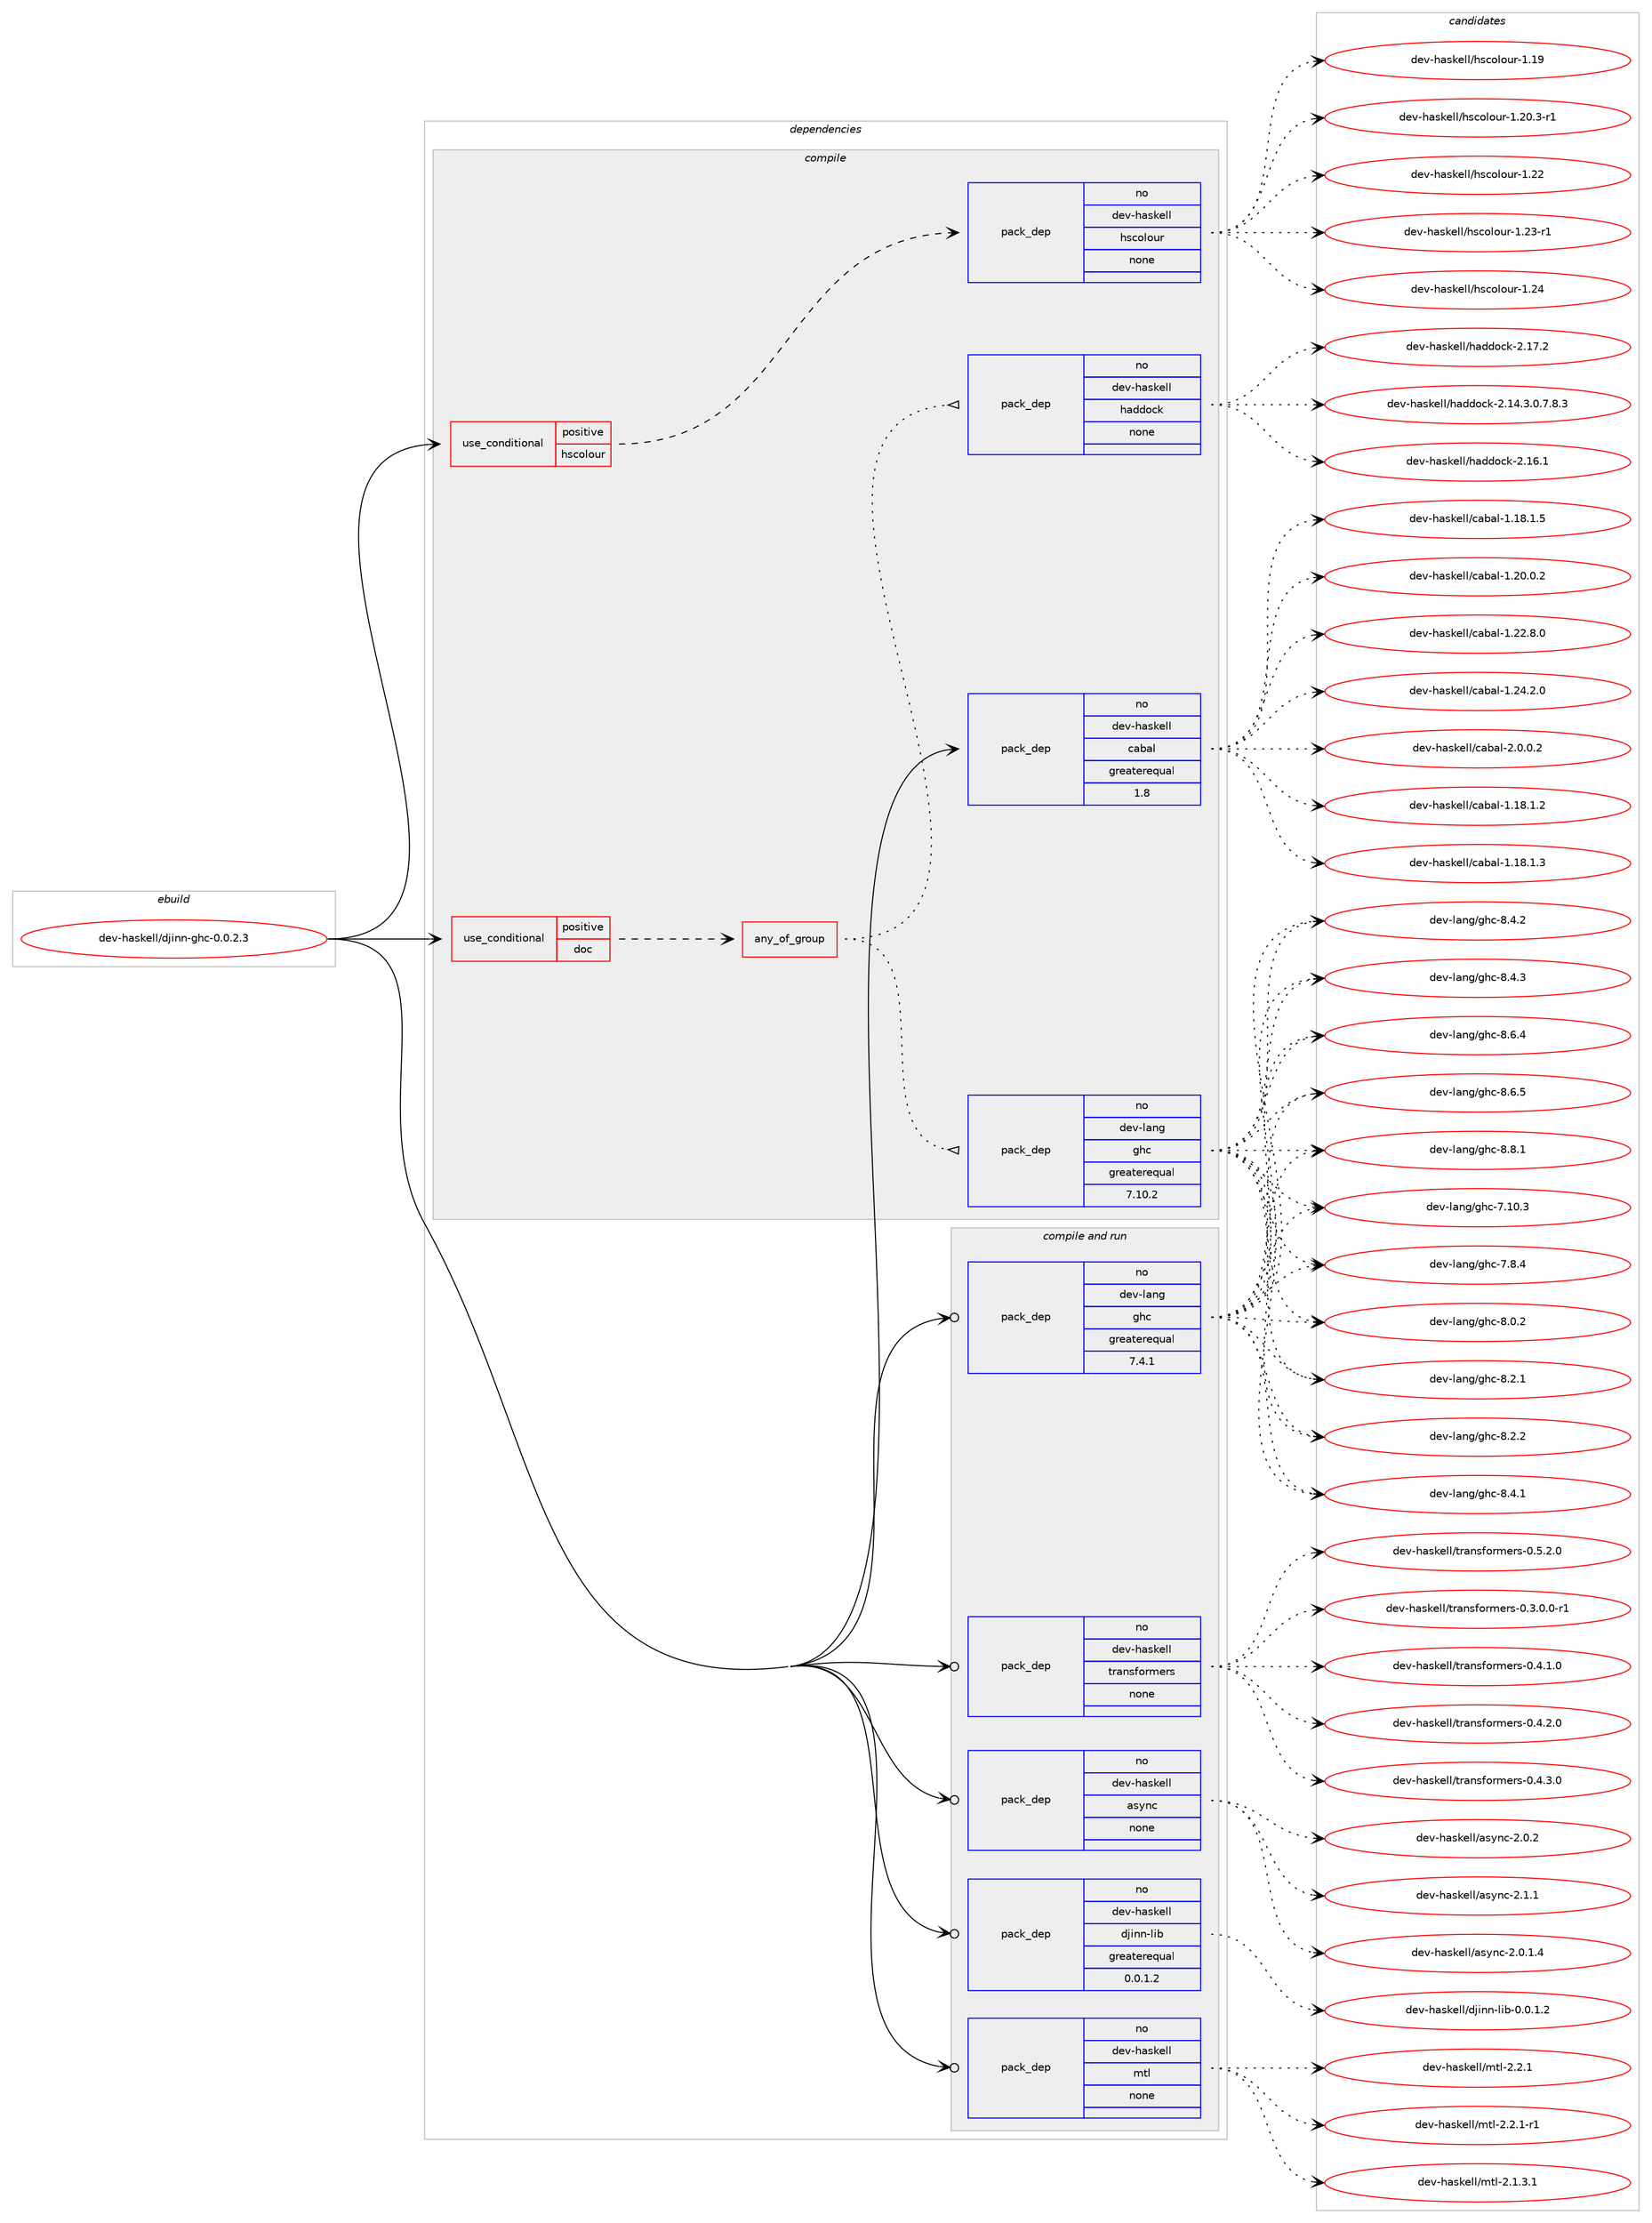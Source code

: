 digraph prolog {

# *************
# Graph options
# *************

newrank=true;
concentrate=true;
compound=true;
graph [rankdir=LR,fontname=Helvetica,fontsize=10,ranksep=1.5];#, ranksep=2.5, nodesep=0.2];
edge  [arrowhead=vee];
node  [fontname=Helvetica,fontsize=10];

# **********
# The ebuild
# **********

subgraph cluster_leftcol {
color=gray;
rank=same;
label=<<i>ebuild</i>>;
id [label="dev-haskell/djinn-ghc-0.0.2.3", color=red, width=4, href="../dev-haskell/djinn-ghc-0.0.2.3.svg"];
}

# ****************
# The dependencies
# ****************

subgraph cluster_midcol {
color=gray;
label=<<i>dependencies</i>>;
subgraph cluster_compile {
fillcolor="#eeeeee";
style=filled;
label=<<i>compile</i>>;
subgraph cond125510 {
dependency531259 [label=<<TABLE BORDER="0" CELLBORDER="1" CELLSPACING="0" CELLPADDING="4"><TR><TD ROWSPAN="3" CELLPADDING="10">use_conditional</TD></TR><TR><TD>positive</TD></TR><TR><TD>doc</TD></TR></TABLE>>, shape=none, color=red];
subgraph any9757 {
dependency531260 [label=<<TABLE BORDER="0" CELLBORDER="1" CELLSPACING="0" CELLPADDING="4"><TR><TD CELLPADDING="10">any_of_group</TD></TR></TABLE>>, shape=none, color=red];subgraph pack395635 {
dependency531261 [label=<<TABLE BORDER="0" CELLBORDER="1" CELLSPACING="0" CELLPADDING="4" WIDTH="220"><TR><TD ROWSPAN="6" CELLPADDING="30">pack_dep</TD></TR><TR><TD WIDTH="110">no</TD></TR><TR><TD>dev-haskell</TD></TR><TR><TD>haddock</TD></TR><TR><TD>none</TD></TR><TR><TD></TD></TR></TABLE>>, shape=none, color=blue];
}
dependency531260:e -> dependency531261:w [weight=20,style="dotted",arrowhead="oinv"];
subgraph pack395636 {
dependency531262 [label=<<TABLE BORDER="0" CELLBORDER="1" CELLSPACING="0" CELLPADDING="4" WIDTH="220"><TR><TD ROWSPAN="6" CELLPADDING="30">pack_dep</TD></TR><TR><TD WIDTH="110">no</TD></TR><TR><TD>dev-lang</TD></TR><TR><TD>ghc</TD></TR><TR><TD>greaterequal</TD></TR><TR><TD>7.10.2</TD></TR></TABLE>>, shape=none, color=blue];
}
dependency531260:e -> dependency531262:w [weight=20,style="dotted",arrowhead="oinv"];
}
dependency531259:e -> dependency531260:w [weight=20,style="dashed",arrowhead="vee"];
}
id:e -> dependency531259:w [weight=20,style="solid",arrowhead="vee"];
subgraph cond125511 {
dependency531263 [label=<<TABLE BORDER="0" CELLBORDER="1" CELLSPACING="0" CELLPADDING="4"><TR><TD ROWSPAN="3" CELLPADDING="10">use_conditional</TD></TR><TR><TD>positive</TD></TR><TR><TD>hscolour</TD></TR></TABLE>>, shape=none, color=red];
subgraph pack395637 {
dependency531264 [label=<<TABLE BORDER="0" CELLBORDER="1" CELLSPACING="0" CELLPADDING="4" WIDTH="220"><TR><TD ROWSPAN="6" CELLPADDING="30">pack_dep</TD></TR><TR><TD WIDTH="110">no</TD></TR><TR><TD>dev-haskell</TD></TR><TR><TD>hscolour</TD></TR><TR><TD>none</TD></TR><TR><TD></TD></TR></TABLE>>, shape=none, color=blue];
}
dependency531263:e -> dependency531264:w [weight=20,style="dashed",arrowhead="vee"];
}
id:e -> dependency531263:w [weight=20,style="solid",arrowhead="vee"];
subgraph pack395638 {
dependency531265 [label=<<TABLE BORDER="0" CELLBORDER="1" CELLSPACING="0" CELLPADDING="4" WIDTH="220"><TR><TD ROWSPAN="6" CELLPADDING="30">pack_dep</TD></TR><TR><TD WIDTH="110">no</TD></TR><TR><TD>dev-haskell</TD></TR><TR><TD>cabal</TD></TR><TR><TD>greaterequal</TD></TR><TR><TD>1.8</TD></TR></TABLE>>, shape=none, color=blue];
}
id:e -> dependency531265:w [weight=20,style="solid",arrowhead="vee"];
}
subgraph cluster_compileandrun {
fillcolor="#eeeeee";
style=filled;
label=<<i>compile and run</i>>;
subgraph pack395639 {
dependency531266 [label=<<TABLE BORDER="0" CELLBORDER="1" CELLSPACING="0" CELLPADDING="4" WIDTH="220"><TR><TD ROWSPAN="6" CELLPADDING="30">pack_dep</TD></TR><TR><TD WIDTH="110">no</TD></TR><TR><TD>dev-haskell</TD></TR><TR><TD>async</TD></TR><TR><TD>none</TD></TR><TR><TD></TD></TR></TABLE>>, shape=none, color=blue];
}
id:e -> dependency531266:w [weight=20,style="solid",arrowhead="odotvee"];
subgraph pack395640 {
dependency531267 [label=<<TABLE BORDER="0" CELLBORDER="1" CELLSPACING="0" CELLPADDING="4" WIDTH="220"><TR><TD ROWSPAN="6" CELLPADDING="30">pack_dep</TD></TR><TR><TD WIDTH="110">no</TD></TR><TR><TD>dev-haskell</TD></TR><TR><TD>djinn-lib</TD></TR><TR><TD>greaterequal</TD></TR><TR><TD>0.0.1.2</TD></TR></TABLE>>, shape=none, color=blue];
}
id:e -> dependency531267:w [weight=20,style="solid",arrowhead="odotvee"];
subgraph pack395641 {
dependency531268 [label=<<TABLE BORDER="0" CELLBORDER="1" CELLSPACING="0" CELLPADDING="4" WIDTH="220"><TR><TD ROWSPAN="6" CELLPADDING="30">pack_dep</TD></TR><TR><TD WIDTH="110">no</TD></TR><TR><TD>dev-haskell</TD></TR><TR><TD>mtl</TD></TR><TR><TD>none</TD></TR><TR><TD></TD></TR></TABLE>>, shape=none, color=blue];
}
id:e -> dependency531268:w [weight=20,style="solid",arrowhead="odotvee"];
subgraph pack395642 {
dependency531269 [label=<<TABLE BORDER="0" CELLBORDER="1" CELLSPACING="0" CELLPADDING="4" WIDTH="220"><TR><TD ROWSPAN="6" CELLPADDING="30">pack_dep</TD></TR><TR><TD WIDTH="110">no</TD></TR><TR><TD>dev-haskell</TD></TR><TR><TD>transformers</TD></TR><TR><TD>none</TD></TR><TR><TD></TD></TR></TABLE>>, shape=none, color=blue];
}
id:e -> dependency531269:w [weight=20,style="solid",arrowhead="odotvee"];
subgraph pack395643 {
dependency531270 [label=<<TABLE BORDER="0" CELLBORDER="1" CELLSPACING="0" CELLPADDING="4" WIDTH="220"><TR><TD ROWSPAN="6" CELLPADDING="30">pack_dep</TD></TR><TR><TD WIDTH="110">no</TD></TR><TR><TD>dev-lang</TD></TR><TR><TD>ghc</TD></TR><TR><TD>greaterequal</TD></TR><TR><TD>7.4.1</TD></TR></TABLE>>, shape=none, color=blue];
}
id:e -> dependency531270:w [weight=20,style="solid",arrowhead="odotvee"];
}
subgraph cluster_run {
fillcolor="#eeeeee";
style=filled;
label=<<i>run</i>>;
}
}

# **************
# The candidates
# **************

subgraph cluster_choices {
rank=same;
color=gray;
label=<<i>candidates</i>>;

subgraph choice395635 {
color=black;
nodesep=1;
choice1001011184510497115107101108108471049710010011199107455046495246514648465546564651 [label="dev-haskell/haddock-2.14.3.0.7.8.3", color=red, width=4,href="../dev-haskell/haddock-2.14.3.0.7.8.3.svg"];
choice100101118451049711510710110810847104971001001119910745504649544649 [label="dev-haskell/haddock-2.16.1", color=red, width=4,href="../dev-haskell/haddock-2.16.1.svg"];
choice100101118451049711510710110810847104971001001119910745504649554650 [label="dev-haskell/haddock-2.17.2", color=red, width=4,href="../dev-haskell/haddock-2.17.2.svg"];
dependency531261:e -> choice1001011184510497115107101108108471049710010011199107455046495246514648465546564651:w [style=dotted,weight="100"];
dependency531261:e -> choice100101118451049711510710110810847104971001001119910745504649544649:w [style=dotted,weight="100"];
dependency531261:e -> choice100101118451049711510710110810847104971001001119910745504649554650:w [style=dotted,weight="100"];
}
subgraph choice395636 {
color=black;
nodesep=1;
choice1001011184510897110103471031049945554649484651 [label="dev-lang/ghc-7.10.3", color=red, width=4,href="../dev-lang/ghc-7.10.3.svg"];
choice10010111845108971101034710310499455546564652 [label="dev-lang/ghc-7.8.4", color=red, width=4,href="../dev-lang/ghc-7.8.4.svg"];
choice10010111845108971101034710310499455646484650 [label="dev-lang/ghc-8.0.2", color=red, width=4,href="../dev-lang/ghc-8.0.2.svg"];
choice10010111845108971101034710310499455646504649 [label="dev-lang/ghc-8.2.1", color=red, width=4,href="../dev-lang/ghc-8.2.1.svg"];
choice10010111845108971101034710310499455646504650 [label="dev-lang/ghc-8.2.2", color=red, width=4,href="../dev-lang/ghc-8.2.2.svg"];
choice10010111845108971101034710310499455646524649 [label="dev-lang/ghc-8.4.1", color=red, width=4,href="../dev-lang/ghc-8.4.1.svg"];
choice10010111845108971101034710310499455646524650 [label="dev-lang/ghc-8.4.2", color=red, width=4,href="../dev-lang/ghc-8.4.2.svg"];
choice10010111845108971101034710310499455646524651 [label="dev-lang/ghc-8.4.3", color=red, width=4,href="../dev-lang/ghc-8.4.3.svg"];
choice10010111845108971101034710310499455646544652 [label="dev-lang/ghc-8.6.4", color=red, width=4,href="../dev-lang/ghc-8.6.4.svg"];
choice10010111845108971101034710310499455646544653 [label="dev-lang/ghc-8.6.5", color=red, width=4,href="../dev-lang/ghc-8.6.5.svg"];
choice10010111845108971101034710310499455646564649 [label="dev-lang/ghc-8.8.1", color=red, width=4,href="../dev-lang/ghc-8.8.1.svg"];
dependency531262:e -> choice1001011184510897110103471031049945554649484651:w [style=dotted,weight="100"];
dependency531262:e -> choice10010111845108971101034710310499455546564652:w [style=dotted,weight="100"];
dependency531262:e -> choice10010111845108971101034710310499455646484650:w [style=dotted,weight="100"];
dependency531262:e -> choice10010111845108971101034710310499455646504649:w [style=dotted,weight="100"];
dependency531262:e -> choice10010111845108971101034710310499455646504650:w [style=dotted,weight="100"];
dependency531262:e -> choice10010111845108971101034710310499455646524649:w [style=dotted,weight="100"];
dependency531262:e -> choice10010111845108971101034710310499455646524650:w [style=dotted,weight="100"];
dependency531262:e -> choice10010111845108971101034710310499455646524651:w [style=dotted,weight="100"];
dependency531262:e -> choice10010111845108971101034710310499455646544652:w [style=dotted,weight="100"];
dependency531262:e -> choice10010111845108971101034710310499455646544653:w [style=dotted,weight="100"];
dependency531262:e -> choice10010111845108971101034710310499455646564649:w [style=dotted,weight="100"];
}
subgraph choice395637 {
color=black;
nodesep=1;
choice100101118451049711510710110810847104115991111081111171144549464957 [label="dev-haskell/hscolour-1.19", color=red, width=4,href="../dev-haskell/hscolour-1.19.svg"];
choice10010111845104971151071011081084710411599111108111117114454946504846514511449 [label="dev-haskell/hscolour-1.20.3-r1", color=red, width=4,href="../dev-haskell/hscolour-1.20.3-r1.svg"];
choice100101118451049711510710110810847104115991111081111171144549465050 [label="dev-haskell/hscolour-1.22", color=red, width=4,href="../dev-haskell/hscolour-1.22.svg"];
choice1001011184510497115107101108108471041159911110811111711445494650514511449 [label="dev-haskell/hscolour-1.23-r1", color=red, width=4,href="../dev-haskell/hscolour-1.23-r1.svg"];
choice100101118451049711510710110810847104115991111081111171144549465052 [label="dev-haskell/hscolour-1.24", color=red, width=4,href="../dev-haskell/hscolour-1.24.svg"];
dependency531264:e -> choice100101118451049711510710110810847104115991111081111171144549464957:w [style=dotted,weight="100"];
dependency531264:e -> choice10010111845104971151071011081084710411599111108111117114454946504846514511449:w [style=dotted,weight="100"];
dependency531264:e -> choice100101118451049711510710110810847104115991111081111171144549465050:w [style=dotted,weight="100"];
dependency531264:e -> choice1001011184510497115107101108108471041159911110811111711445494650514511449:w [style=dotted,weight="100"];
dependency531264:e -> choice100101118451049711510710110810847104115991111081111171144549465052:w [style=dotted,weight="100"];
}
subgraph choice395638 {
color=black;
nodesep=1;
choice10010111845104971151071011081084799979897108454946495646494650 [label="dev-haskell/cabal-1.18.1.2", color=red, width=4,href="../dev-haskell/cabal-1.18.1.2.svg"];
choice10010111845104971151071011081084799979897108454946495646494651 [label="dev-haskell/cabal-1.18.1.3", color=red, width=4,href="../dev-haskell/cabal-1.18.1.3.svg"];
choice10010111845104971151071011081084799979897108454946495646494653 [label="dev-haskell/cabal-1.18.1.5", color=red, width=4,href="../dev-haskell/cabal-1.18.1.5.svg"];
choice10010111845104971151071011081084799979897108454946504846484650 [label="dev-haskell/cabal-1.20.0.2", color=red, width=4,href="../dev-haskell/cabal-1.20.0.2.svg"];
choice10010111845104971151071011081084799979897108454946505046564648 [label="dev-haskell/cabal-1.22.8.0", color=red, width=4,href="../dev-haskell/cabal-1.22.8.0.svg"];
choice10010111845104971151071011081084799979897108454946505246504648 [label="dev-haskell/cabal-1.24.2.0", color=red, width=4,href="../dev-haskell/cabal-1.24.2.0.svg"];
choice100101118451049711510710110810847999798971084550464846484650 [label="dev-haskell/cabal-2.0.0.2", color=red, width=4,href="../dev-haskell/cabal-2.0.0.2.svg"];
dependency531265:e -> choice10010111845104971151071011081084799979897108454946495646494650:w [style=dotted,weight="100"];
dependency531265:e -> choice10010111845104971151071011081084799979897108454946495646494651:w [style=dotted,weight="100"];
dependency531265:e -> choice10010111845104971151071011081084799979897108454946495646494653:w [style=dotted,weight="100"];
dependency531265:e -> choice10010111845104971151071011081084799979897108454946504846484650:w [style=dotted,weight="100"];
dependency531265:e -> choice10010111845104971151071011081084799979897108454946505046564648:w [style=dotted,weight="100"];
dependency531265:e -> choice10010111845104971151071011081084799979897108454946505246504648:w [style=dotted,weight="100"];
dependency531265:e -> choice100101118451049711510710110810847999798971084550464846484650:w [style=dotted,weight="100"];
}
subgraph choice395639 {
color=black;
nodesep=1;
choice10010111845104971151071011081084797115121110994550464846494652 [label="dev-haskell/async-2.0.1.4", color=red, width=4,href="../dev-haskell/async-2.0.1.4.svg"];
choice1001011184510497115107101108108479711512111099455046484650 [label="dev-haskell/async-2.0.2", color=red, width=4,href="../dev-haskell/async-2.0.2.svg"];
choice1001011184510497115107101108108479711512111099455046494649 [label="dev-haskell/async-2.1.1", color=red, width=4,href="../dev-haskell/async-2.1.1.svg"];
dependency531266:e -> choice10010111845104971151071011081084797115121110994550464846494652:w [style=dotted,weight="100"];
dependency531266:e -> choice1001011184510497115107101108108479711512111099455046484650:w [style=dotted,weight="100"];
dependency531266:e -> choice1001011184510497115107101108108479711512111099455046494649:w [style=dotted,weight="100"];
}
subgraph choice395640 {
color=black;
nodesep=1;
choice10010111845104971151071011081084710010610511011045108105984548464846494650 [label="dev-haskell/djinn-lib-0.0.1.2", color=red, width=4,href="../dev-haskell/djinn-lib-0.0.1.2.svg"];
dependency531267:e -> choice10010111845104971151071011081084710010610511011045108105984548464846494650:w [style=dotted,weight="100"];
}
subgraph choice395641 {
color=black;
nodesep=1;
choice1001011184510497115107101108108471091161084550464946514649 [label="dev-haskell/mtl-2.1.3.1", color=red, width=4,href="../dev-haskell/mtl-2.1.3.1.svg"];
choice100101118451049711510710110810847109116108455046504649 [label="dev-haskell/mtl-2.2.1", color=red, width=4,href="../dev-haskell/mtl-2.2.1.svg"];
choice1001011184510497115107101108108471091161084550465046494511449 [label="dev-haskell/mtl-2.2.1-r1", color=red, width=4,href="../dev-haskell/mtl-2.2.1-r1.svg"];
dependency531268:e -> choice1001011184510497115107101108108471091161084550464946514649:w [style=dotted,weight="100"];
dependency531268:e -> choice100101118451049711510710110810847109116108455046504649:w [style=dotted,weight="100"];
dependency531268:e -> choice1001011184510497115107101108108471091161084550465046494511449:w [style=dotted,weight="100"];
}
subgraph choice395642 {
color=black;
nodesep=1;
choice1001011184510497115107101108108471161149711011510211111410910111411545484651464846484511449 [label="dev-haskell/transformers-0.3.0.0-r1", color=red, width=4,href="../dev-haskell/transformers-0.3.0.0-r1.svg"];
choice100101118451049711510710110810847116114971101151021111141091011141154548465246494648 [label="dev-haskell/transformers-0.4.1.0", color=red, width=4,href="../dev-haskell/transformers-0.4.1.0.svg"];
choice100101118451049711510710110810847116114971101151021111141091011141154548465246504648 [label="dev-haskell/transformers-0.4.2.0", color=red, width=4,href="../dev-haskell/transformers-0.4.2.0.svg"];
choice100101118451049711510710110810847116114971101151021111141091011141154548465246514648 [label="dev-haskell/transformers-0.4.3.0", color=red, width=4,href="../dev-haskell/transformers-0.4.3.0.svg"];
choice100101118451049711510710110810847116114971101151021111141091011141154548465346504648 [label="dev-haskell/transformers-0.5.2.0", color=red, width=4,href="../dev-haskell/transformers-0.5.2.0.svg"];
dependency531269:e -> choice1001011184510497115107101108108471161149711011510211111410910111411545484651464846484511449:w [style=dotted,weight="100"];
dependency531269:e -> choice100101118451049711510710110810847116114971101151021111141091011141154548465246494648:w [style=dotted,weight="100"];
dependency531269:e -> choice100101118451049711510710110810847116114971101151021111141091011141154548465246504648:w [style=dotted,weight="100"];
dependency531269:e -> choice100101118451049711510710110810847116114971101151021111141091011141154548465246514648:w [style=dotted,weight="100"];
dependency531269:e -> choice100101118451049711510710110810847116114971101151021111141091011141154548465346504648:w [style=dotted,weight="100"];
}
subgraph choice395643 {
color=black;
nodesep=1;
choice1001011184510897110103471031049945554649484651 [label="dev-lang/ghc-7.10.3", color=red, width=4,href="../dev-lang/ghc-7.10.3.svg"];
choice10010111845108971101034710310499455546564652 [label="dev-lang/ghc-7.8.4", color=red, width=4,href="../dev-lang/ghc-7.8.4.svg"];
choice10010111845108971101034710310499455646484650 [label="dev-lang/ghc-8.0.2", color=red, width=4,href="../dev-lang/ghc-8.0.2.svg"];
choice10010111845108971101034710310499455646504649 [label="dev-lang/ghc-8.2.1", color=red, width=4,href="../dev-lang/ghc-8.2.1.svg"];
choice10010111845108971101034710310499455646504650 [label="dev-lang/ghc-8.2.2", color=red, width=4,href="../dev-lang/ghc-8.2.2.svg"];
choice10010111845108971101034710310499455646524649 [label="dev-lang/ghc-8.4.1", color=red, width=4,href="../dev-lang/ghc-8.4.1.svg"];
choice10010111845108971101034710310499455646524650 [label="dev-lang/ghc-8.4.2", color=red, width=4,href="../dev-lang/ghc-8.4.2.svg"];
choice10010111845108971101034710310499455646524651 [label="dev-lang/ghc-8.4.3", color=red, width=4,href="../dev-lang/ghc-8.4.3.svg"];
choice10010111845108971101034710310499455646544652 [label="dev-lang/ghc-8.6.4", color=red, width=4,href="../dev-lang/ghc-8.6.4.svg"];
choice10010111845108971101034710310499455646544653 [label="dev-lang/ghc-8.6.5", color=red, width=4,href="../dev-lang/ghc-8.6.5.svg"];
choice10010111845108971101034710310499455646564649 [label="dev-lang/ghc-8.8.1", color=red, width=4,href="../dev-lang/ghc-8.8.1.svg"];
dependency531270:e -> choice1001011184510897110103471031049945554649484651:w [style=dotted,weight="100"];
dependency531270:e -> choice10010111845108971101034710310499455546564652:w [style=dotted,weight="100"];
dependency531270:e -> choice10010111845108971101034710310499455646484650:w [style=dotted,weight="100"];
dependency531270:e -> choice10010111845108971101034710310499455646504649:w [style=dotted,weight="100"];
dependency531270:e -> choice10010111845108971101034710310499455646504650:w [style=dotted,weight="100"];
dependency531270:e -> choice10010111845108971101034710310499455646524649:w [style=dotted,weight="100"];
dependency531270:e -> choice10010111845108971101034710310499455646524650:w [style=dotted,weight="100"];
dependency531270:e -> choice10010111845108971101034710310499455646524651:w [style=dotted,weight="100"];
dependency531270:e -> choice10010111845108971101034710310499455646544652:w [style=dotted,weight="100"];
dependency531270:e -> choice10010111845108971101034710310499455646544653:w [style=dotted,weight="100"];
dependency531270:e -> choice10010111845108971101034710310499455646564649:w [style=dotted,weight="100"];
}
}

}
